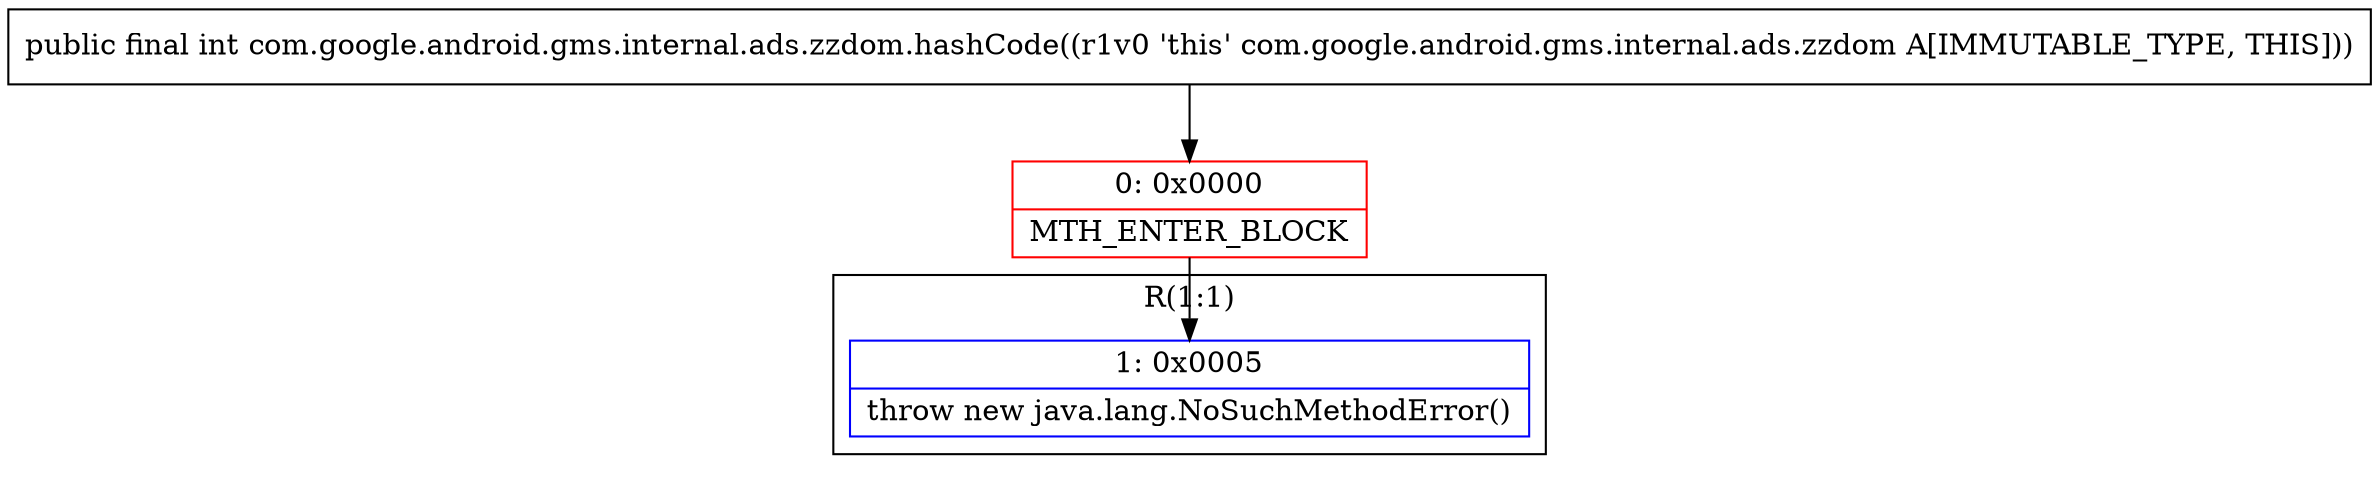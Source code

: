 digraph "CFG forcom.google.android.gms.internal.ads.zzdom.hashCode()I" {
subgraph cluster_Region_108133277 {
label = "R(1:1)";
node [shape=record,color=blue];
Node_1 [shape=record,label="{1\:\ 0x0005|throw new java.lang.NoSuchMethodError()\l}"];
}
Node_0 [shape=record,color=red,label="{0\:\ 0x0000|MTH_ENTER_BLOCK\l}"];
MethodNode[shape=record,label="{public final int com.google.android.gms.internal.ads.zzdom.hashCode((r1v0 'this' com.google.android.gms.internal.ads.zzdom A[IMMUTABLE_TYPE, THIS])) }"];
MethodNode -> Node_0;
Node_0 -> Node_1;
}

